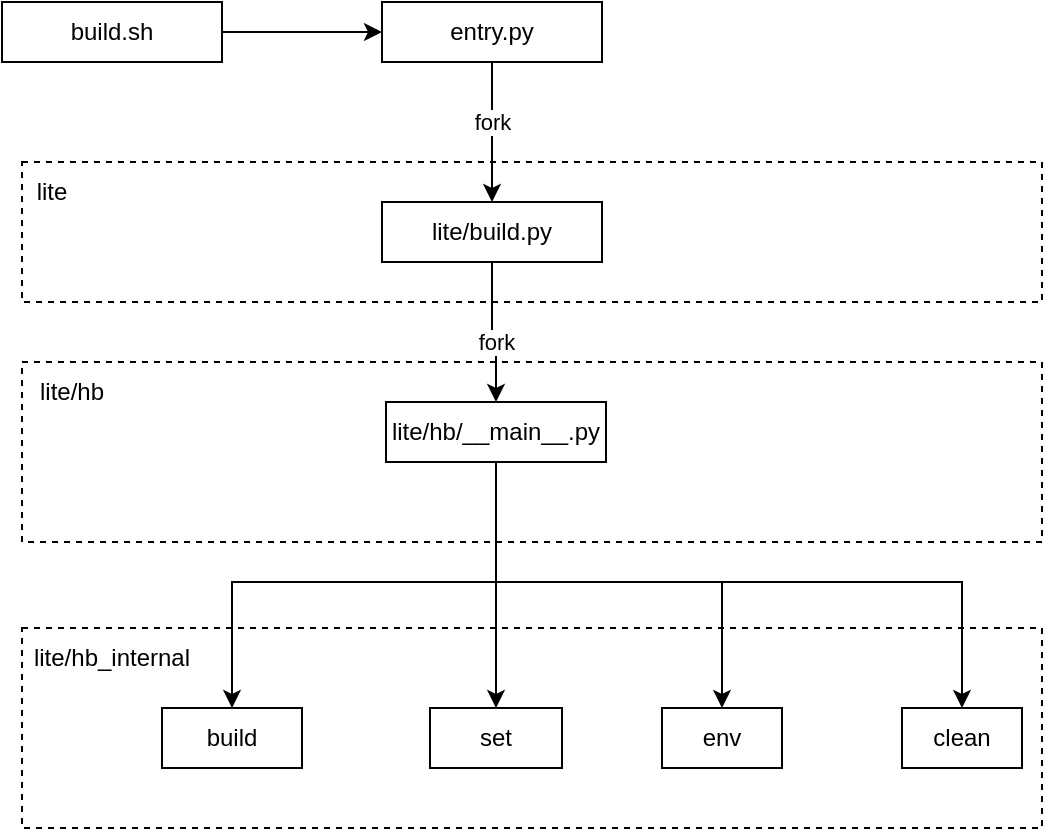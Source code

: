 <mxfile version="20.0.4" type="github">
  <diagram id="GFBi86Y5M8hVDYYg-J3f" name="Page-1">
    <mxGraphModel dx="1422" dy="762" grid="1" gridSize="10" guides="1" tooltips="1" connect="1" arrows="1" fold="1" page="1" pageScale="1" pageWidth="827" pageHeight="1169" math="0" shadow="0">
      <root>
        <mxCell id="0" />
        <mxCell id="1" parent="0" />
        <mxCell id="FEH4WWXBPxlkjgHYf7Cm-26" value="" style="rounded=0;whiteSpace=wrap;html=1;dashed=1;" vertex="1" parent="1">
          <mxGeometry x="80" y="340" width="510" height="90" as="geometry" />
        </mxCell>
        <mxCell id="FEH4WWXBPxlkjgHYf7Cm-22" value="" style="rounded=0;whiteSpace=wrap;html=1;dashed=1;" vertex="1" parent="1">
          <mxGeometry x="80" y="473" width="510" height="100" as="geometry" />
        </mxCell>
        <mxCell id="FEH4WWXBPxlkjgHYf7Cm-12" value="" style="rounded=0;whiteSpace=wrap;html=1;dashed=1;" vertex="1" parent="1">
          <mxGeometry x="80" y="240" width="510" height="70" as="geometry" />
        </mxCell>
        <mxCell id="FEH4WWXBPxlkjgHYf7Cm-3" value="" style="edgeStyle=orthogonalEdgeStyle;rounded=0;orthogonalLoop=1;jettySize=auto;html=1;" edge="1" parent="1" source="FEH4WWXBPxlkjgHYf7Cm-1" target="FEH4WWXBPxlkjgHYf7Cm-2">
          <mxGeometry relative="1" as="geometry" />
        </mxCell>
        <mxCell id="FEH4WWXBPxlkjgHYf7Cm-1" value="build.sh" style="rounded=0;whiteSpace=wrap;html=1;" vertex="1" parent="1">
          <mxGeometry x="70" y="160" width="110" height="30" as="geometry" />
        </mxCell>
        <mxCell id="FEH4WWXBPxlkjgHYf7Cm-5" value="" style="edgeStyle=orthogonalEdgeStyle;rounded=0;orthogonalLoop=1;jettySize=auto;html=1;" edge="1" parent="1" source="FEH4WWXBPxlkjgHYf7Cm-2" target="FEH4WWXBPxlkjgHYf7Cm-4">
          <mxGeometry relative="1" as="geometry" />
        </mxCell>
        <mxCell id="FEH4WWXBPxlkjgHYf7Cm-6" value="fork" style="edgeLabel;html=1;align=center;verticalAlign=middle;resizable=0;points=[];" vertex="1" connectable="0" parent="FEH4WWXBPxlkjgHYf7Cm-5">
          <mxGeometry x="0.25" y="3" relative="1" as="geometry">
            <mxPoint x="-3" y="-14" as="offset" />
          </mxGeometry>
        </mxCell>
        <mxCell id="FEH4WWXBPxlkjgHYf7Cm-2" value="entry.py" style="rounded=0;whiteSpace=wrap;html=1;" vertex="1" parent="1">
          <mxGeometry x="260" y="160" width="110" height="30" as="geometry" />
        </mxCell>
        <mxCell id="FEH4WWXBPxlkjgHYf7Cm-4" value="lite/build.py" style="rounded=0;whiteSpace=wrap;html=1;" vertex="1" parent="1">
          <mxGeometry x="260" y="260" width="110" height="30" as="geometry" />
        </mxCell>
        <mxCell id="FEH4WWXBPxlkjgHYf7Cm-15" value="" style="edgeStyle=orthogonalEdgeStyle;rounded=0;orthogonalLoop=1;jettySize=auto;html=1;exitX=0.5;exitY=1;exitDx=0;exitDy=0;" edge="1" parent="1" source="FEH4WWXBPxlkjgHYf7Cm-7" target="FEH4WWXBPxlkjgHYf7Cm-14">
          <mxGeometry relative="1" as="geometry">
            <Array as="points">
              <mxPoint x="317" y="450" />
              <mxPoint x="185" y="450" />
            </Array>
          </mxGeometry>
        </mxCell>
        <mxCell id="FEH4WWXBPxlkjgHYf7Cm-19" style="edgeStyle=orthogonalEdgeStyle;rounded=0;orthogonalLoop=1;jettySize=auto;html=1;entryX=0.5;entryY=0;entryDx=0;entryDy=0;exitX=0.5;exitY=1;exitDx=0;exitDy=0;" edge="1" parent="1" source="FEH4WWXBPxlkjgHYf7Cm-7" target="FEH4WWXBPxlkjgHYf7Cm-16">
          <mxGeometry relative="1" as="geometry">
            <Array as="points">
              <mxPoint x="317" y="380" />
              <mxPoint x="317" y="380" />
            </Array>
          </mxGeometry>
        </mxCell>
        <mxCell id="FEH4WWXBPxlkjgHYf7Cm-20" style="edgeStyle=orthogonalEdgeStyle;rounded=0;orthogonalLoop=1;jettySize=auto;html=1;entryX=0.5;entryY=0;entryDx=0;entryDy=0;exitX=0.5;exitY=1;exitDx=0;exitDy=0;" edge="1" parent="1" source="FEH4WWXBPxlkjgHYf7Cm-7" target="FEH4WWXBPxlkjgHYf7Cm-17">
          <mxGeometry relative="1" as="geometry">
            <Array as="points">
              <mxPoint x="317" y="450" />
              <mxPoint x="430" y="450" />
            </Array>
          </mxGeometry>
        </mxCell>
        <mxCell id="FEH4WWXBPxlkjgHYf7Cm-21" style="edgeStyle=orthogonalEdgeStyle;rounded=0;orthogonalLoop=1;jettySize=auto;html=1;entryX=0.5;entryY=0;entryDx=0;entryDy=0;exitX=0.5;exitY=1;exitDx=0;exitDy=0;" edge="1" parent="1" source="FEH4WWXBPxlkjgHYf7Cm-7" target="FEH4WWXBPxlkjgHYf7Cm-18">
          <mxGeometry relative="1" as="geometry">
            <Array as="points">
              <mxPoint x="317" y="450" />
              <mxPoint x="550" y="450" />
            </Array>
          </mxGeometry>
        </mxCell>
        <mxCell id="FEH4WWXBPxlkjgHYf7Cm-7" value="lite/hb/__main__.py" style="rounded=0;whiteSpace=wrap;html=1;" vertex="1" parent="1">
          <mxGeometry x="262" y="360" width="110" height="30" as="geometry" />
        </mxCell>
        <mxCell id="FEH4WWXBPxlkjgHYf7Cm-13" value="lite" style="text;html=1;strokeColor=none;fillColor=none;align=center;verticalAlign=middle;whiteSpace=wrap;rounded=0;" vertex="1" parent="1">
          <mxGeometry x="80" y="240" width="30" height="30" as="geometry" />
        </mxCell>
        <mxCell id="FEH4WWXBPxlkjgHYf7Cm-14" value="build" style="rounded=0;whiteSpace=wrap;html=1;" vertex="1" parent="1">
          <mxGeometry x="150" y="513" width="70" height="30" as="geometry" />
        </mxCell>
        <mxCell id="FEH4WWXBPxlkjgHYf7Cm-16" value="set" style="rounded=0;whiteSpace=wrap;html=1;" vertex="1" parent="1">
          <mxGeometry x="284" y="513" width="66" height="30" as="geometry" />
        </mxCell>
        <mxCell id="FEH4WWXBPxlkjgHYf7Cm-17" value="env" style="rounded=0;whiteSpace=wrap;html=1;" vertex="1" parent="1">
          <mxGeometry x="400" y="513" width="60" height="30" as="geometry" />
        </mxCell>
        <mxCell id="FEH4WWXBPxlkjgHYf7Cm-18" value="clean" style="rounded=0;whiteSpace=wrap;html=1;" vertex="1" parent="1">
          <mxGeometry x="520" y="513" width="60" height="30" as="geometry" />
        </mxCell>
        <mxCell id="FEH4WWXBPxlkjgHYf7Cm-23" value="lite/hb_internal" style="text;html=1;strokeColor=none;fillColor=none;align=center;verticalAlign=middle;whiteSpace=wrap;rounded=0;" vertex="1" parent="1">
          <mxGeometry x="80" y="473" width="90" height="30" as="geometry" />
        </mxCell>
        <mxCell id="FEH4WWXBPxlkjgHYf7Cm-24" value="" style="edgeStyle=orthogonalEdgeStyle;rounded=0;orthogonalLoop=1;jettySize=auto;html=1;exitX=0.5;exitY=1;exitDx=0;exitDy=0;" edge="1" parent="1" source="FEH4WWXBPxlkjgHYf7Cm-4" target="FEH4WWXBPxlkjgHYf7Cm-7">
          <mxGeometry relative="1" as="geometry">
            <mxPoint x="325" y="200" as="sourcePoint" />
            <mxPoint x="325" y="270" as="targetPoint" />
          </mxGeometry>
        </mxCell>
        <mxCell id="FEH4WWXBPxlkjgHYf7Cm-25" value="fork" style="edgeLabel;html=1;align=center;verticalAlign=middle;resizable=0;points=[];" vertex="1" connectable="0" parent="FEH4WWXBPxlkjgHYf7Cm-24">
          <mxGeometry x="0.25" y="3" relative="1" as="geometry">
            <mxPoint x="-3" y="-3" as="offset" />
          </mxGeometry>
        </mxCell>
        <mxCell id="FEH4WWXBPxlkjgHYf7Cm-27" value="lite/hb" style="text;html=1;strokeColor=none;fillColor=none;align=center;verticalAlign=middle;whiteSpace=wrap;rounded=0;" vertex="1" parent="1">
          <mxGeometry x="80" y="340" width="50" height="30" as="geometry" />
        </mxCell>
      </root>
    </mxGraphModel>
  </diagram>
</mxfile>
